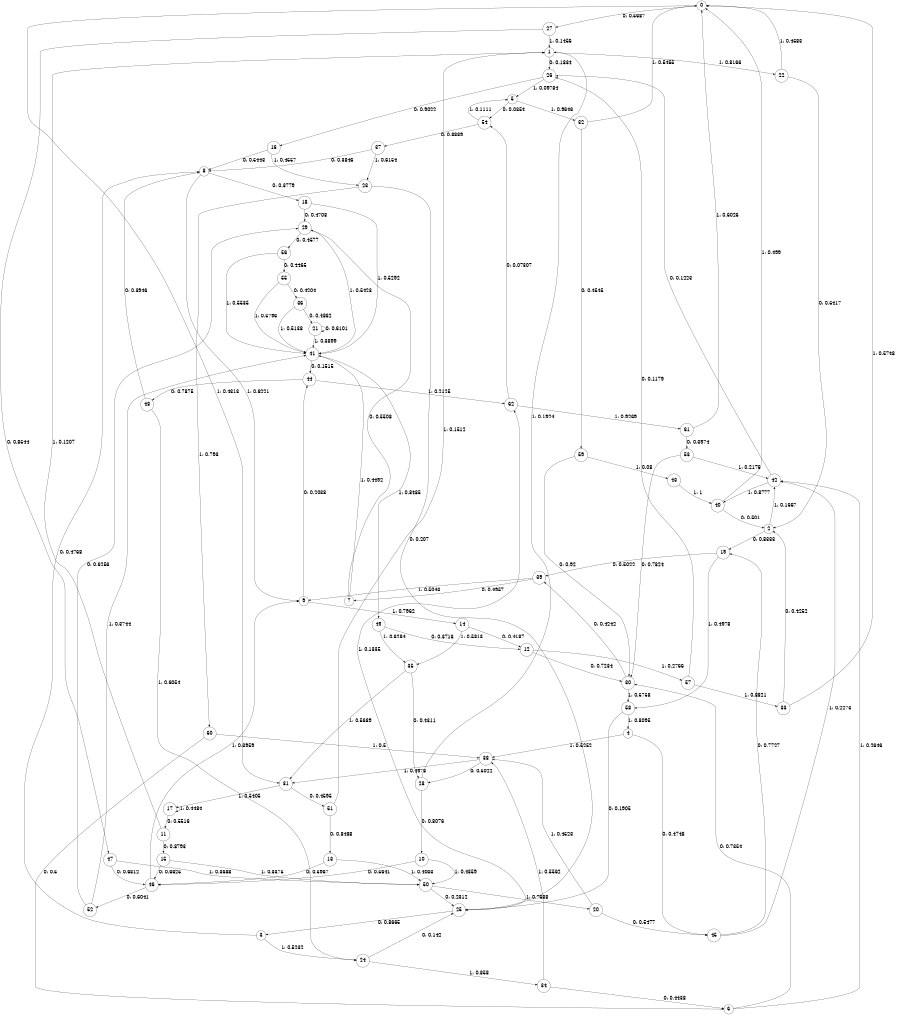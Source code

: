 digraph "ch34randomL9" {
size = "6,8.5";
ratio = "fill";
node [shape = circle];
node [fontsize = 24];
edge [fontsize = 24];
0 -> 27 [label = "0: 0.5687   "];
0 -> 31 [label = "1: 0.4313   "];
1 -> 26 [label = "0: 0.1834   "];
1 -> 22 [label = "1: 0.8166   "];
2 -> 19 [label = "0: 0.8333   "];
2 -> 42 [label = "1: 0.1667   "];
3 -> 8 [label = "0: 0.4768   "];
3 -> 24 [label = "1: 0.5232   "];
4 -> 45 [label = "0: 0.4748   "];
4 -> 38 [label = "1: 0.5252   "];
5 -> 54 [label = "0: 0.0354   "];
5 -> 32 [label = "1: 0.9646   "];
6 -> 30 [label = "0: 0.7354   "];
6 -> 42 [label = "1: 0.2646   "];
7 -> 29 [label = "0: 0.5508   "];
7 -> 41 [label = "1: 0.4492   "];
8 -> 18 [label = "0: 0.3779   "];
8 -> 9 [label = "1: 0.6221   "];
9 -> 44 [label = "0: 0.2038   "];
9 -> 14 [label = "1: 0.7962   "];
10 -> 46 [label = "0: 0.5641   "];
10 -> 50 [label = "1: 0.4359   "];
11 -> 15 [label = "0: 0.8793   "];
11 -> 1 [label = "1: 0.1207   "];
12 -> 30 [label = "0: 0.7234   "];
12 -> 57 [label = "1: 0.2766   "];
13 -> 46 [label = "0: 0.5967   "];
13 -> 50 [label = "1: 0.4033   "];
14 -> 12 [label = "0: 0.4187   "];
14 -> 35 [label = "1: 0.5813   "];
15 -> 46 [label = "0: 0.6625   "];
15 -> 50 [label = "1: 0.3375   "];
16 -> 8 [label = "0: 0.5443   "];
16 -> 23 [label = "1: 0.4557   "];
17 -> 11 [label = "0: 0.5516   "];
17 -> 17 [label = "1: 0.4484   "];
18 -> 29 [label = "0: 0.4708   "];
18 -> 41 [label = "1: 0.5292   "];
19 -> 39 [label = "0: 0.5022   "];
19 -> 58 [label = "1: 0.4978   "];
20 -> 45 [label = "0: 0.5477   "];
20 -> 38 [label = "1: 0.4523   "];
21 -> 21 [label = "0: 0.6101   "];
21 -> 41 [label = "1: 0.3899   "];
22 -> 2 [label = "0: 0.5417   "];
22 -> 0 [label = "1: 0.4583   "];
23 -> 25 [label = "0: 0.207    "];
23 -> 60 [label = "1: 0.793    "];
24 -> 25 [label = "0: 0.142    "];
24 -> 34 [label = "1: 0.858    "];
25 -> 3 [label = "0: 0.8665   "];
25 -> 62 [label = "1: 0.1335   "];
26 -> 16 [label = "0: 0.9022   "];
26 -> 5 [label = "1: 0.09784  "];
27 -> 47 [label = "0: 0.8544   "];
27 -> 1 [label = "1: 0.1456   "];
28 -> 10 [label = "0: 0.8076   "];
28 -> 1 [label = "1: 0.1924   "];
29 -> 56 [label = "0: 0.4577   "];
29 -> 41 [label = "1: 0.5423   "];
30 -> 39 [label = "0: 0.4242   "];
30 -> 58 [label = "1: 0.5758   "];
31 -> 51 [label = "0: 0.4595   "];
31 -> 17 [label = "1: 0.5405   "];
32 -> 59 [label = "0: 0.4545   "];
32 -> 0 [label = "1: 0.5455   "];
33 -> 2 [label = "0: 0.4252   "];
33 -> 0 [label = "1: 0.5748   "];
34 -> 6 [label = "0: 0.4438   "];
34 -> 38 [label = "1: 0.5562   "];
35 -> 28 [label = "0: 0.4311   "];
35 -> 31 [label = "1: 0.5689   "];
36 -> 21 [label = "0: 0.4862   "];
36 -> 41 [label = "1: 0.5138   "];
37 -> 8 [label = "0: 0.3846   "];
37 -> 23 [label = "1: 0.6154   "];
38 -> 28 [label = "0: 0.5022   "];
38 -> 31 [label = "1: 0.4978   "];
39 -> 7 [label = "0: 0.4957   "];
39 -> 9 [label = "1: 0.5043   "];
40 -> 2 [label = "0: 0.501    "];
40 -> 0 [label = "1: 0.499    "];
41 -> 44 [label = "0: 0.1515   "];
41 -> 49 [label = "1: 0.8485   "];
42 -> 26 [label = "0: 0.1223   "];
42 -> 40 [label = "1: 0.8777   "];
43 -> 40 [label = "1: 1        "];
44 -> 48 [label = "0: 0.7875   "];
44 -> 62 [label = "1: 0.2125   "];
45 -> 19 [label = "0: 0.7727   "];
45 -> 42 [label = "1: 0.2273   "];
46 -> 52 [label = "0: 0.6041   "];
46 -> 9 [label = "1: 0.3959   "];
47 -> 46 [label = "0: 0.6312   "];
47 -> 50 [label = "1: 0.3688   "];
48 -> 8 [label = "0: 0.3946   "];
48 -> 24 [label = "1: 0.6054   "];
49 -> 12 [label = "0: 0.3716   "];
49 -> 35 [label = "1: 0.6284   "];
50 -> 25 [label = "0: 0.2312   "];
50 -> 20 [label = "1: 0.7688   "];
51 -> 13 [label = "0: 0.8488   "];
51 -> 1 [label = "1: 0.1512   "];
52 -> 29 [label = "0: 0.6256   "];
52 -> 41 [label = "1: 0.3744   "];
53 -> 30 [label = "0: 0.7824   "];
53 -> 42 [label = "1: 0.2176   "];
54 -> 37 [label = "0: 0.8889   "];
54 -> 5 [label = "1: 0.1111   "];
55 -> 36 [label = "0: 0.4204   "];
55 -> 41 [label = "1: 0.5796   "];
56 -> 55 [label = "0: 0.4465   "];
56 -> 41 [label = "1: 0.5535   "];
57 -> 26 [label = "0: 0.1179   "];
57 -> 33 [label = "1: 0.8821   "];
58 -> 25 [label = "0: 0.1905   "];
58 -> 4 [label = "1: 0.8095   "];
59 -> 30 [label = "0: 0.92     "];
59 -> 43 [label = "1: 0.08     "];
60 -> 6 [label = "0: 0.5      "];
60 -> 38 [label = "1: 0.5      "];
61 -> 53 [label = "0: 0.3974   "];
61 -> 0 [label = "1: 0.6026   "];
62 -> 54 [label = "0: 0.07307  "];
62 -> 61 [label = "1: 0.9269   "];
}